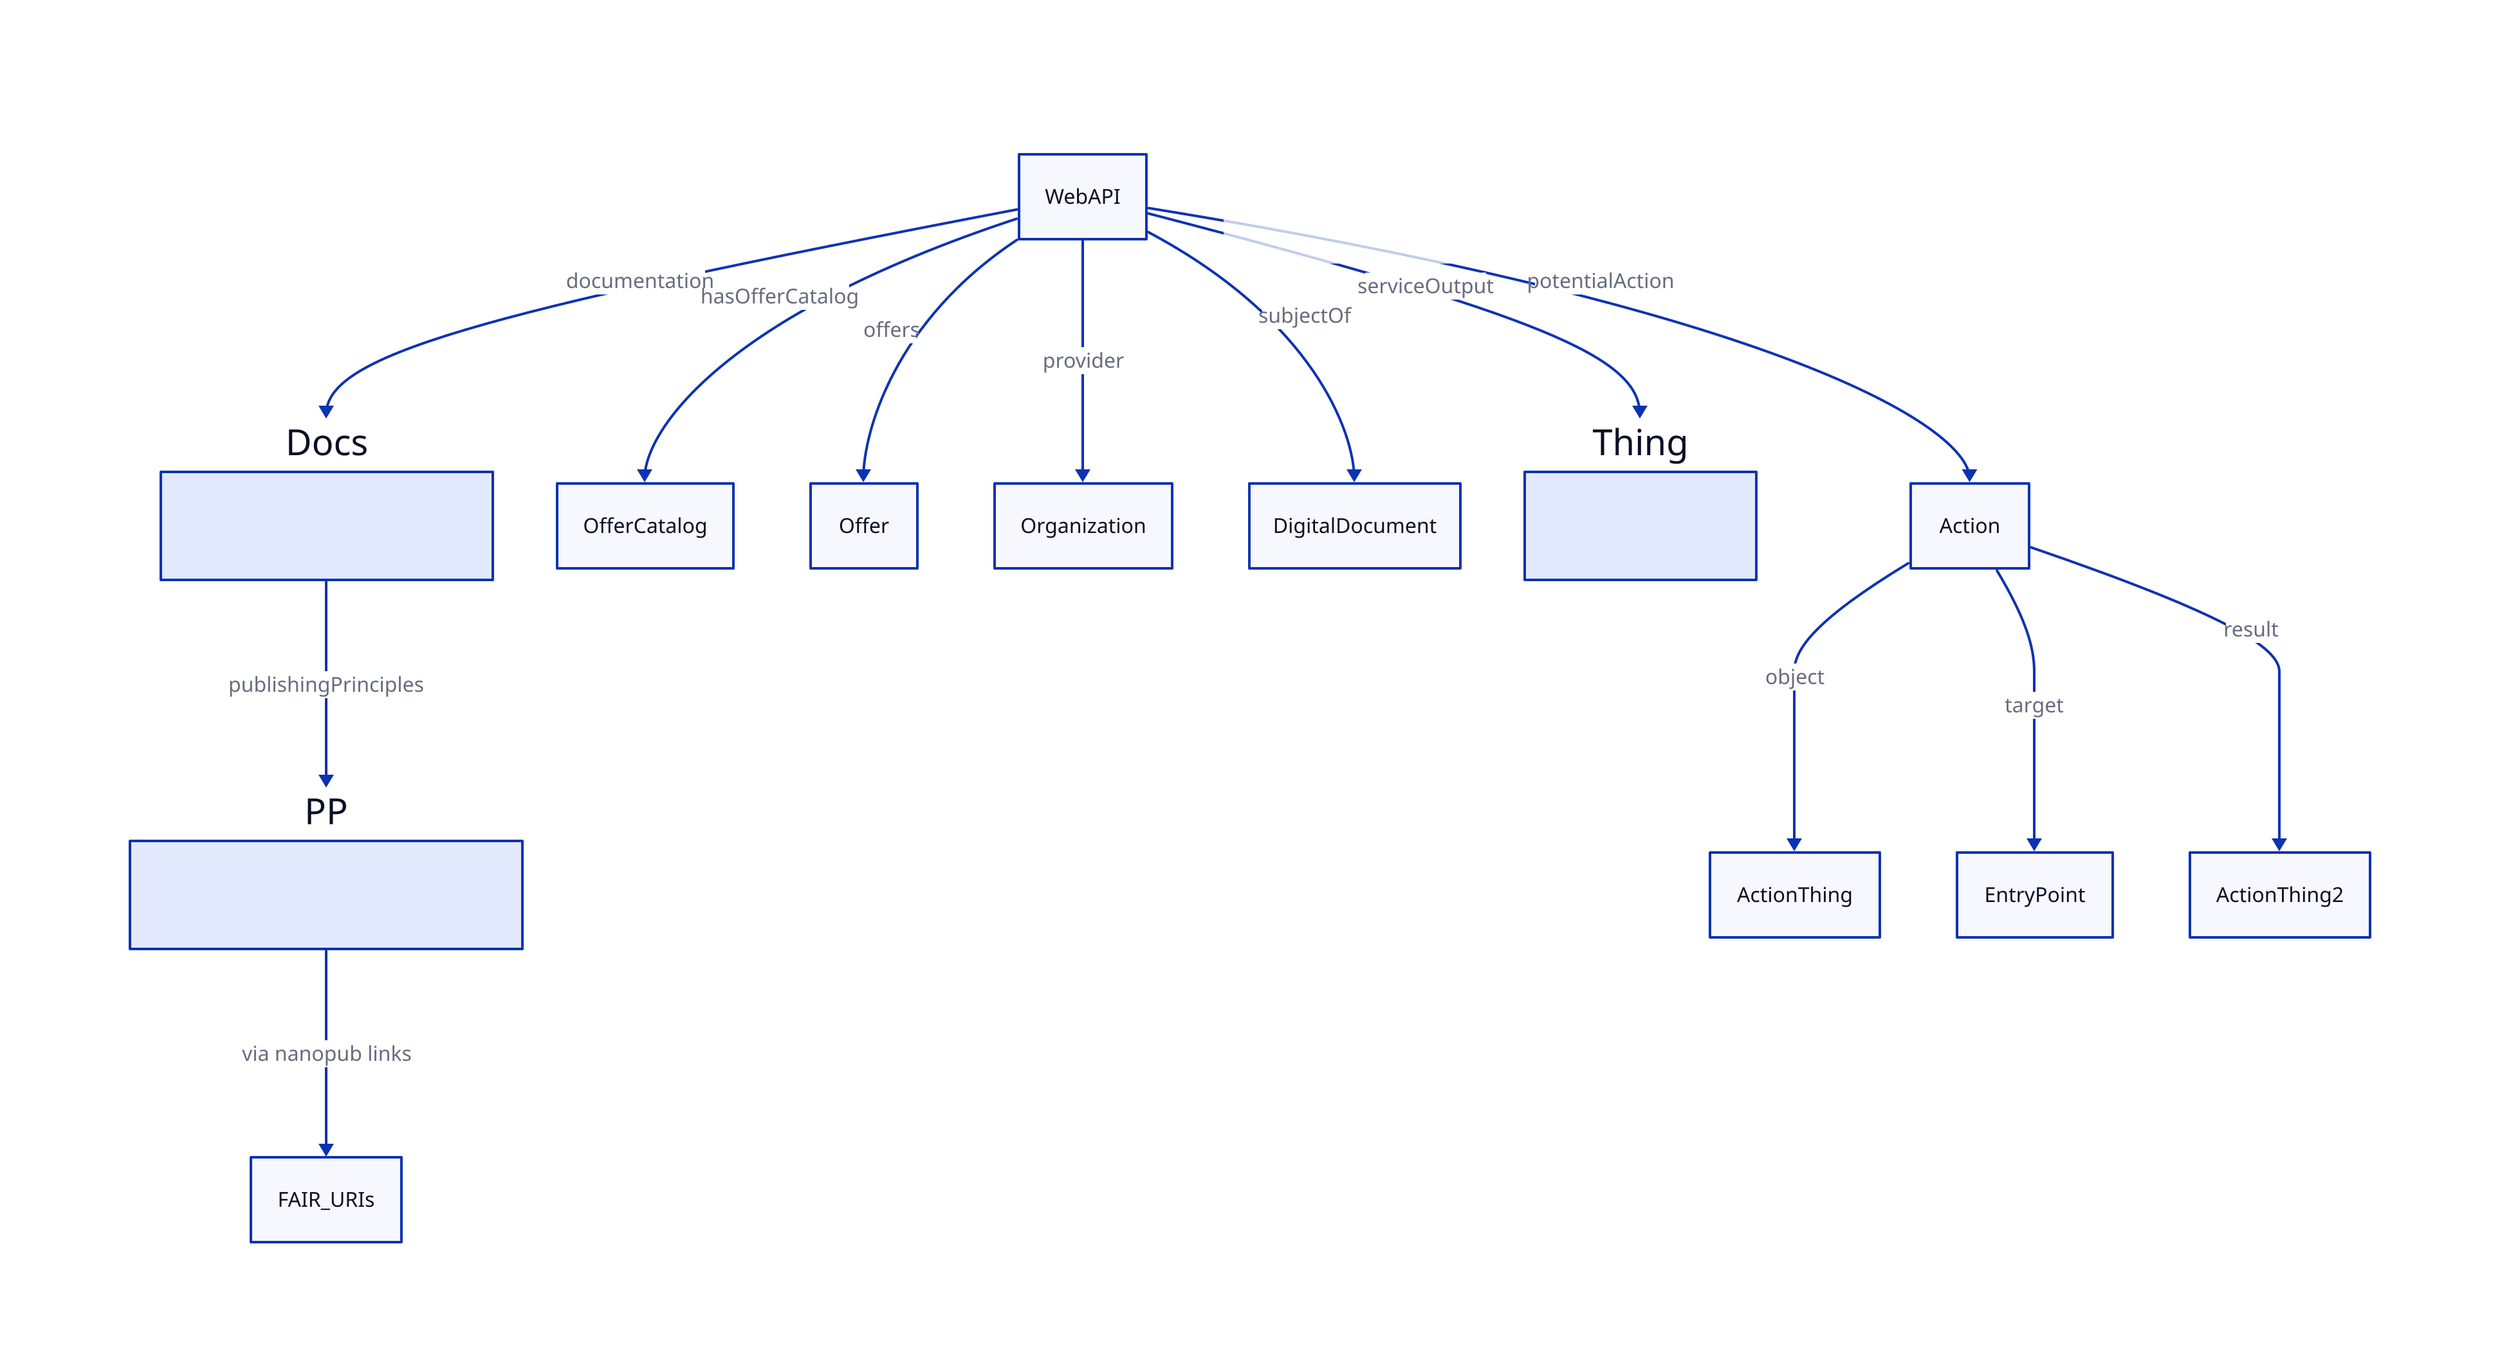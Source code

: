WebAPI -> Docs: documentation

Docs -> PP: publishingPrinciples

Docs: { 
    about: |md CreativeWork 
    docs for the API |
}

PP: {
    about: |md CreativeWork
    links to FAIR principles
    |
}

PP -> FAIR_URIs: via nanopub links

WebAPI -> OfferCatalog: hasOfferCatalog
WebAPI -> Offer: offers
# OfferCatalog -> Offer: itemListElement

WebAPI -> Organization: provider
WebAPI -> Thing: serviceOutput
Thing: {
about: |md what is generated|
}
WebAPI -> Action: potentialAction

Action -> ActionThing: object
Action -> EntryPoint: target
Action -> ActionThing2: result

WebAPI -> DigitalDocument: subjectOf

ex: |md
Note:  Could potential crosswalks be added

via an Offer or a related document.  The

offer for when this is provided by the same group
only.
|